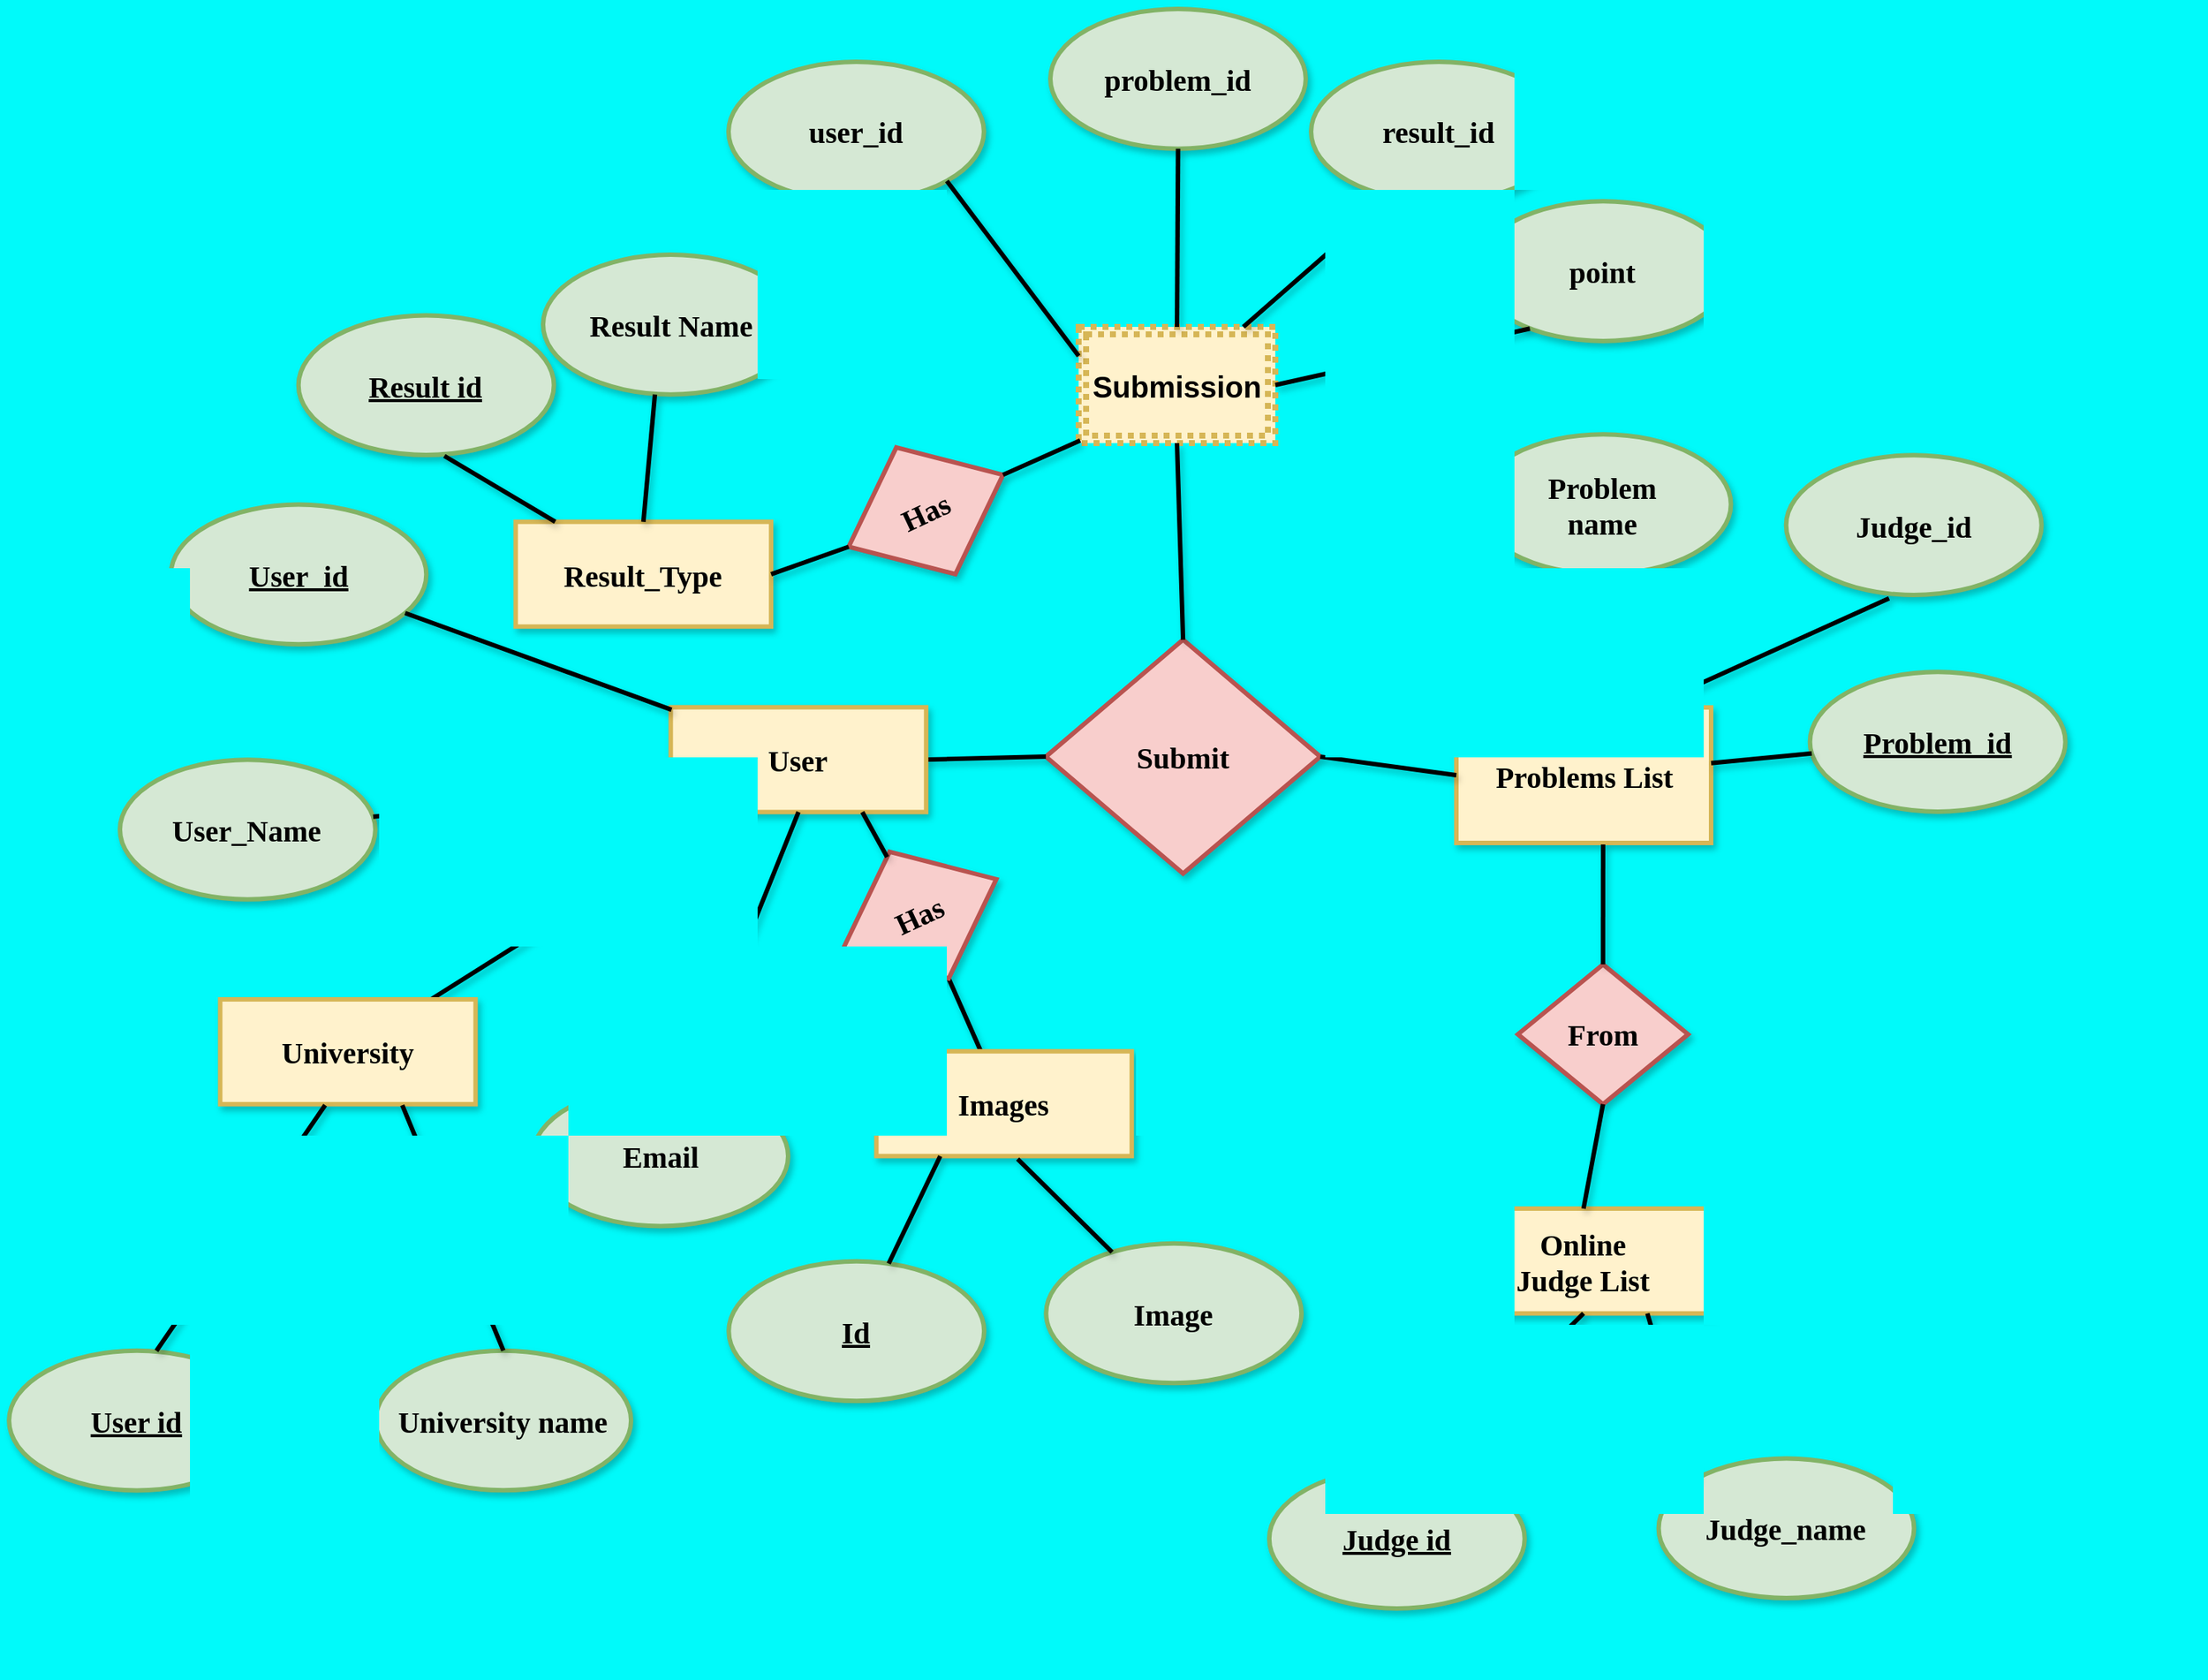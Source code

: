 <mxfile version="10.6.8" type="device"><diagram id="0YuUNa2tWiFBCtzYsMJe" name="Page-1"><mxGraphModel dx="2091" dy="2310" grid="1" gridSize="11" guides="1" tooltips="1" connect="1" arrows="1" fold="1" page="1" pageScale="1" pageWidth="827" pageHeight="1169" background="#00FAFA" math="0" shadow="0"><root><mxCell id="0"/><mxCell id="1" parent="0"/><mxCell id="yMEi7BMnp9DprMiWt30s-82" value="" style="group;fontSize=20;fontFamily=Georgia;" parent="1" vertex="1" connectable="0"><mxGeometry x="157" y="-16" width="1461.357" height="970" as="geometry"/></mxCell><mxCell id="yMEi7BMnp9DprMiWt30s-1" value="&lt;b style=&quot;font-size: 20px&quot;&gt;Result_Type&lt;/b&gt;" style="rounded=0;whiteSpace=wrap;html=1;fillColor=#fff2cc;strokeColor=#d6b656;strokeWidth=3;shadow=1;backgroundOutline=1;fontSize=20;fontFamily=Georgia;" parent="yMEi7BMnp9DprMiWt30s-82" vertex="1"><mxGeometry x="327.143" y="193.343" width="171.429" height="70.375" as="geometry"/></mxCell><mxCell id="yMEi7BMnp9DprMiWt30s-5" value="&lt;b&gt;Result Name&lt;/b&gt;&lt;br style=&quot;font-size: 20px&quot;&gt;" style="ellipse;whiteSpace=wrap;html=1;fillColor=#d5e8d4;strokeColor=#82b366;strokeWidth=3;shadow=1;backgroundOutline=1;fontSize=20;fontFamily=Georgia;" parent="yMEi7BMnp9DprMiWt30s-82" vertex="1"><mxGeometry x="345.5" y="14" width="171.429" height="93.833" as="geometry"/></mxCell><mxCell id="yMEi7BMnp9DprMiWt30s-6" value="&lt;b&gt;&lt;u&gt;Result id&lt;/u&gt;&lt;/b&gt;&lt;br style=&quot;font-size: 20px&quot;&gt;" style="ellipse;whiteSpace=wrap;html=1;fillColor=#d5e8d4;strokeColor=#82b366;strokeWidth=3;shadow=1;backgroundOutline=1;fontSize=20;fontFamily=Georgia;" parent="yMEi7BMnp9DprMiWt30s-82" vertex="1"><mxGeometry x="181.357" y="54.729" width="171.429" height="93.833" as="geometry"/></mxCell><mxCell id="yMEi7BMnp9DprMiWt30s-9" value="&lt;b style=&quot;font-size: 20px&quot;&gt;Submit&lt;/b&gt;" style="rhombus;whiteSpace=wrap;html=1;fillColor=#f8cecc;strokeColor=#b85450;strokeWidth=3;shadow=1;backgroundOutline=1;fontSize=20;fontFamily=Georgia;" parent="yMEi7BMnp9DprMiWt30s-82" vertex="1"><mxGeometry x="682.974" y="272.524" width="184.211" height="157.048" as="geometry"/></mxCell><mxCell id="yMEi7BMnp9DprMiWt30s-11" value="&lt;b&gt;Problems List&lt;/b&gt;&lt;br&gt;" style="rounded=0;whiteSpace=wrap;html=1;fillColor=#fff2cc;strokeColor=#d6b656;strokeWidth=3;shadow=1;backgroundOutline=1;fontSize=20;fontFamily=Georgia;" parent="yMEi7BMnp9DprMiWt30s-82" vertex="1"><mxGeometry x="958.5" y="318" width="171" height="91" as="geometry"/></mxCell><mxCell id="yMEi7BMnp9DprMiWt30s-12" value="&lt;b&gt;From&lt;/b&gt;&lt;br&gt;" style="rhombus;whiteSpace=wrap;html=1;fillColor=#f8cecc;strokeColor=#b85450;strokeWidth=3;shadow=1;backgroundOutline=1;fontSize=20;fontFamily=Georgia;" parent="yMEi7BMnp9DprMiWt30s-82" vertex="1"><mxGeometry x="999.786" y="490.549" width="114.286" height="93.833" as="geometry"/></mxCell><mxCell id="yMEi7BMnp9DprMiWt30s-18" value="&lt;u&gt;&lt;b&gt;Problem_id&lt;/b&gt;&lt;/u&gt;&lt;br&gt;" style="ellipse;whiteSpace=wrap;html=1;fillColor=#d5e8d4;strokeColor=#82b366;strokeWidth=3;shadow=1;backgroundOutline=1;fontSize=20;fontFamily=Georgia;" parent="yMEi7BMnp9DprMiWt30s-82" vertex="1"><mxGeometry x="1195.857" y="294.17" width="171.429" height="93.833" as="geometry"/></mxCell><mxCell id="yMEi7BMnp9DprMiWt30s-25" value="" style="endArrow=none;html=1;exitX=0.5;exitY=0;exitDx=0;exitDy=0;entryX=0.438;entryY=1;entryDx=0;entryDy=0;entryPerimeter=0;strokeWidth=3;shadow=1;backgroundOutline=1;fontSize=20;fontFamily=Georgia;" parent="yMEi7BMnp9DprMiWt30s-82" source="yMEi7BMnp9DprMiWt30s-1" target="yMEi7BMnp9DprMiWt30s-5" edge="1"><mxGeometry width="50" height="50" relative="1" as="geometry"><mxPoint x="735.714" y="152.479" as="sourcePoint"/><mxPoint x="807.143" y="93.833" as="targetPoint"/></mxGeometry></mxCell><mxCell id="yMEi7BMnp9DprMiWt30s-27" value="" style="endArrow=none;html=1;exitX=0.571;exitY=1.006;exitDx=0;exitDy=0;strokeWidth=3;shadow=1;backgroundOutline=1;fontSize=20;fontFamily=Georgia;exitPerimeter=0;" parent="yMEi7BMnp9DprMiWt30s-82" source="yMEi7BMnp9DprMiWt30s-6" target="yMEi7BMnp9DprMiWt30s-1" edge="1"><mxGeometry width="50" height="50" relative="1" as="geometry"><mxPoint x="600" y="269.77" as="sourcePoint"/><mxPoint x="657.143" y="152.479" as="targetPoint"/></mxGeometry></mxCell><mxCell id="yMEi7BMnp9DprMiWt30s-28" value="" style="endArrow=none;html=1;exitX=0.5;exitY=0;exitDx=0;exitDy=0;strokeWidth=3;shadow=1;backgroundOutline=1;fontSize=20;fontFamily=Georgia;" parent="yMEi7BMnp9DprMiWt30s-82" source="yMEi7BMnp9DprMiWt30s-12" edge="1"><mxGeometry width="50" height="50" relative="1" as="geometry"><mxPoint x="942.857" y="516.082" as="sourcePoint"/><mxPoint x="1057" y="410" as="targetPoint"/></mxGeometry></mxCell><mxCell id="yMEi7BMnp9DprMiWt30s-39" value="" style="endArrow=none;html=1;entryX=0;entryY=0.5;entryDx=0;entryDy=0;exitX=1;exitY=0.5;exitDx=0;exitDy=0;strokeWidth=3;shadow=1;backgroundOutline=1;fontSize=20;fontFamily=Georgia;" parent="yMEi7BMnp9DprMiWt30s-82" source="yMEi7BMnp9DprMiWt30s-9" target="yMEi7BMnp9DprMiWt30s-11" edge="1"><mxGeometry width="50" height="50" relative="1" as="geometry"><mxPoint x="871.429" y="363.603" as="sourcePoint"/><mxPoint x="928.571" y="246.312" as="targetPoint"/></mxGeometry></mxCell><mxCell id="yMEi7BMnp9DprMiWt30s-40" value="" style="endArrow=none;html=1;entryX=0;entryY=0.5;entryDx=0;entryDy=0;exitX=1;exitY=0.5;exitDx=0;exitDy=0;strokeWidth=3;shadow=1;backgroundOutline=1;fontSize=20;fontFamily=Georgia;" parent="yMEi7BMnp9DprMiWt30s-82" source="yMEi7BMnp9DprMiWt30s-42" target="yMEi7BMnp9DprMiWt30s-9" edge="1"><mxGeometry width="50" height="50" relative="1" as="geometry"><mxPoint x="516.711" y="346.561" as="sourcePoint"/><mxPoint x="677.237" y="354.479" as="targetPoint"/></mxGeometry></mxCell><mxCell id="yMEi7BMnp9DprMiWt30s-42" value="&lt;b style=&quot;font-size: 20px;&quot;&gt;User&lt;/b&gt;" style="rounded=0;whiteSpace=wrap;html=1;fillColor=#fff2cc;strokeColor=#d6b656;strokeWidth=3;shadow=1;backgroundOutline=1;fontSize=20;fontFamily=Georgia;" parent="yMEi7BMnp9DprMiWt30s-82" vertex="1"><mxGeometry x="431.214" y="317.866" width="171.429" height="70.375" as="geometry"/></mxCell><mxCell id="yMEi7BMnp9DprMiWt30s-43" value="&lt;b style=&quot;font-size: 20px&quot;&gt;&lt;span style=&quot;font-size: 20px&quot;&gt;Email&lt;/span&gt;&lt;/b&gt;" style="ellipse;whiteSpace=wrap;html=1;fillColor=#d5e8d4;strokeColor=#82b366;strokeWidth=3;shadow=1;backgroundOutline=1;fontSize=20;fontFamily=Georgia;" parent="yMEi7BMnp9DprMiWt30s-82" vertex="1"><mxGeometry x="338.571" y="572.382" width="171.429" height="93.833" as="geometry"/></mxCell><mxCell id="yMEi7BMnp9DprMiWt30s-44" value="&lt;b style=&quot;font-size: 20px&quot;&gt;&lt;u style=&quot;font-size: 20px&quot;&gt;User_id&lt;/u&gt;&lt;/b&gt;" style="ellipse;whiteSpace=wrap;html=1;fillColor=#d5e8d4;strokeColor=#82b366;strokeWidth=3;shadow=1;backgroundOutline=1;fontSize=20;fontFamily=Georgia;" parent="yMEi7BMnp9DprMiWt30s-82" vertex="1"><mxGeometry x="95.714" y="181.802" width="171.429" height="93.833" as="geometry"/></mxCell><mxCell id="yMEi7BMnp9DprMiWt30s-46" value="&lt;b style=&quot;font-size: 20px&quot;&gt;User_Name&lt;/b&gt;" style="ellipse;whiteSpace=wrap;html=1;fillColor=#d5e8d4;strokeColor=#82b366;strokeWidth=3;shadow=1;backgroundOutline=1;fontSize=20;fontFamily=Georgia;" parent="yMEi7BMnp9DprMiWt30s-82" vertex="1"><mxGeometry x="61.5" y="353.103" width="171.429" height="93.833" as="geometry"/></mxCell><mxCell id="yMEi7BMnp9DprMiWt30s-47" value="" style="endArrow=none;html=1;exitX=0.5;exitY=1;exitDx=0;exitDy=0;entryX=0.603;entryY=0.025;entryDx=0;entryDy=0;entryPerimeter=0;strokeWidth=3;shadow=1;backgroundOutline=1;fontSize=20;fontFamily=Georgia;" parent="yMEi7BMnp9DprMiWt30s-82" source="yMEi7BMnp9DprMiWt30s-42" target="yMEi7BMnp9DprMiWt30s-43" edge="1"><mxGeometry width="50" height="50" relative="1" as="geometry"><mxPoint x="350.0" y="430.459" as="sourcePoint"/><mxPoint x="421.429" y="371.814" as="targetPoint"/></mxGeometry></mxCell><mxCell id="yMEi7BMnp9DprMiWt30s-48" value="" style="endArrow=none;html=1;exitX=0.5;exitY=1;exitDx=0;exitDy=0;strokeWidth=3;shadow=1;backgroundOutline=1;fontSize=20;fontFamily=Georgia;" parent="yMEi7BMnp9DprMiWt30s-82" source="WWxYLB_xW0d7l3FvB5zc-78" target="WWxYLB_xW0d7l3FvB5zc-45" edge="1"><mxGeometry width="50" height="50" relative="1" as="geometry"><mxPoint x="517.143" y="369.468" as="sourcePoint"/><mxPoint x="601" y="510" as="targetPoint"/></mxGeometry></mxCell><mxCell id="yMEi7BMnp9DprMiWt30s-49" value="" style="endArrow=none;html=1;entryX=0.003;entryY=0.024;entryDx=0;entryDy=0;entryPerimeter=0;strokeWidth=3;shadow=1;backgroundOutline=1;fontSize=20;fontFamily=Georgia;" parent="yMEi7BMnp9DprMiWt30s-82" source="yMEi7BMnp9DprMiWt30s-44" target="yMEi7BMnp9DprMiWt30s-42" edge="1"><mxGeometry width="50" height="50" relative="1" as="geometry"><mxPoint x="214.286" y="547.751" as="sourcePoint"/><mxPoint x="271.429" y="430.459" as="targetPoint"/></mxGeometry></mxCell><mxCell id="yMEi7BMnp9DprMiWt30s-50" value="" style="endArrow=none;html=1;entryX=0;entryY=0.75;entryDx=0;entryDy=0;strokeWidth=3;shadow=1;backgroundOutline=1;fontSize=20;fontFamily=Georgia;" parent="yMEi7BMnp9DprMiWt30s-82" source="yMEi7BMnp9DprMiWt30s-46" target="yMEi7BMnp9DprMiWt30s-42" edge="1"><mxGeometry width="50" height="50" relative="1" as="geometry"><mxPoint x="228.571" y="559.48" as="sourcePoint"/><mxPoint x="285.714" y="442.189" as="targetPoint"/></mxGeometry></mxCell><mxCell id="yMEi7BMnp9DprMiWt30s-60" value="&lt;b style=&quot;font-size: 20px&quot;&gt;Online &lt;br&gt;Judge List&lt;/b&gt;" style="rounded=0;whiteSpace=wrap;html=1;fillColor=#fff2cc;strokeColor=#d6b656;strokeWidth=3;shadow=1;backgroundOutline=1;fontSize=20;fontFamily=Georgia;" parent="yMEi7BMnp9DprMiWt30s-82" vertex="1"><mxGeometry x="958.143" y="654.486" width="171.429" height="70.375" as="geometry"/></mxCell><mxCell id="yMEi7BMnp9DprMiWt30s-61" value="&lt;b style=&quot;font-size: 20px&quot;&gt;&lt;u&gt;Judge id&lt;/u&gt;&lt;/b&gt;" style="ellipse;whiteSpace=wrap;html=1;fillColor=#d5e8d4;strokeColor=#82b366;strokeWidth=3;shadow=1;backgroundOutline=1;fontSize=20;fontFamily=Georgia;" parent="yMEi7BMnp9DprMiWt30s-82" vertex="1"><mxGeometry x="832.929" y="829.167" width="171.429" height="93.833" as="geometry"/></mxCell><mxCell id="yMEi7BMnp9DprMiWt30s-63" value="&lt;b style=&quot;font-size: 20px&quot;&gt;Judge_name&lt;/b&gt;" style="ellipse;whiteSpace=wrap;html=1;fillColor=#d5e8d4;strokeColor=#82b366;strokeWidth=3;shadow=1;backgroundOutline=1;fontSize=20;fontFamily=Georgia;" parent="yMEi7BMnp9DprMiWt30s-82" vertex="1"><mxGeometry x="1094.286" y="822.213" width="171.429" height="93.833" as="geometry"/></mxCell><mxCell id="yMEi7BMnp9DprMiWt30s-65" value="" style="endArrow=none;html=1;exitX=0.5;exitY=1;exitDx=0;exitDy=0;entryX=0.603;entryY=0.025;entryDx=0;entryDy=0;entryPerimeter=0;strokeWidth=3;shadow=1;backgroundOutline=1;fontSize=20;fontFamily=Georgia;" parent="yMEi7BMnp9DprMiWt30s-82" source="yMEi7BMnp9DprMiWt30s-60" target="yMEi7BMnp9DprMiWt30s-61" edge="1"><mxGeometry width="50" height="50" relative="1" as="geometry"><mxPoint x="901.429" y="802.273" as="sourcePoint"/><mxPoint x="972.857" y="743.628" as="targetPoint"/></mxGeometry></mxCell><mxCell id="yMEi7BMnp9DprMiWt30s-66" value="" style="endArrow=none;html=1;exitX=0.75;exitY=1;exitDx=0;exitDy=0;entryX=0;entryY=0;entryDx=0;entryDy=0;strokeWidth=3;shadow=1;backgroundOutline=1;fontSize=20;fontFamily=Georgia;" parent="yMEi7BMnp9DprMiWt30s-82" source="yMEi7BMnp9DprMiWt30s-60" target="yMEi7BMnp9DprMiWt30s-63" edge="1"><mxGeometry width="50" height="50" relative="1" as="geometry"><mxPoint x="1068.571" y="741.282" as="sourcePoint"/><mxPoint x="1097.143" y="857.4" as="targetPoint"/></mxGeometry></mxCell><mxCell id="yMEi7BMnp9DprMiWt30s-69" value="" style="endArrow=none;html=1;entryX=0.5;entryY=1;entryDx=0;entryDy=0;exitX=0.5;exitY=0;exitDx=0;exitDy=0;strokeWidth=3;shadow=1;backgroundOutline=1;fontSize=20;fontFamily=Georgia;" parent="yMEi7BMnp9DprMiWt30s-82" source="yMEi7BMnp9DprMiWt30s-60" target="yMEi7BMnp9DprMiWt30s-12" edge="1"><mxGeometry width="50" height="50" relative="1" as="geometry"><mxPoint x="981.429" y="656.832" as="sourcePoint"/><mxPoint x="980.714" y="594.667" as="targetPoint"/></mxGeometry></mxCell><mxCell id="yMEi7BMnp9DprMiWt30s-74" value="" style="endArrow=none;html=1;strokeWidth=3;shadow=1;backgroundOutline=1;fontSize=20;fontFamily=Georgia;" parent="yMEi7BMnp9DprMiWt30s-82" source="yMEi7BMnp9DprMiWt30s-11" target="yMEi7BMnp9DprMiWt30s-18" edge="1"><mxGeometry width="50" height="50" relative="1" as="geometry"><mxPoint x="1118.571" y="293.229" as="sourcePoint"/><mxPoint x="1117.143" y="178.283" as="targetPoint"/></mxGeometry></mxCell><mxCell id="yMEi7BMnp9DprMiWt30s-80" value="" style="endArrow=none;html=1;strokeWidth=3;shadow=1;backgroundOutline=1;fontSize=20;fontFamily=Georgia;entryX=0.226;entryY=1;entryDx=0;entryDy=0;entryPerimeter=0;" parent="yMEi7BMnp9DprMiWt30s-82" source="tb_WR025Y2Q6gj4gT-23-206" target="yMEi7BMnp9DprMiWt30s-42" edge="1"><mxGeometry width="50" height="50" relative="1" as="geometry"><mxPoint x="183.437" y="544.879" as="sourcePoint"/><mxPoint x="384.286" y="500.248" as="targetPoint"/></mxGeometry></mxCell><mxCell id="tb_WR025Y2Q6gj4gT-23-206" value="&lt;b&gt;University&lt;/b&gt;&lt;br&gt;" style="rounded=0;whiteSpace=wrap;html=1;fillColor=#fff2cc;strokeColor=#d6b656;strokeWidth=3;shadow=1;backgroundOutline=1;fontSize=20;fontFamily=Georgia;" parent="yMEi7BMnp9DprMiWt30s-82" vertex="1"><mxGeometry x="128.786" y="514.014" width="171.429" height="70.375" as="geometry"/></mxCell><mxCell id="tb_WR025Y2Q6gj4gT-23-253" value="&lt;b style=&quot;font-size: 20px&quot;&gt;&lt;span style=&quot;font-size: 20px&quot;&gt;&lt;u&gt;User id&lt;/u&gt;&lt;/span&gt;&lt;/b&gt;" style="ellipse;whiteSpace=wrap;html=1;fillColor=#d5e8d4;strokeColor=#82b366;strokeWidth=3;shadow=1;backgroundOutline=1;fontSize=20;fontFamily=Georgia;" parent="yMEi7BMnp9DprMiWt30s-82" vertex="1"><mxGeometry x="-12.929" y="749.882" width="171.429" height="93.833" as="geometry"/></mxCell><mxCell id="tb_WR025Y2Q6gj4gT-23-254" value="&lt;b style=&quot;font-size: 20px&quot;&gt;University name&lt;/b&gt;" style="ellipse;whiteSpace=wrap;html=1;fillColor=#d5e8d4;strokeColor=#82b366;strokeWidth=3;shadow=1;backgroundOutline=1;fontSize=20;fontFamily=Georgia;" parent="yMEi7BMnp9DprMiWt30s-82" vertex="1"><mxGeometry x="233.143" y="749.853" width="171.429" height="93.833" as="geometry"/></mxCell><mxCell id="tb_WR025Y2Q6gj4gT-23-255" value="" style="endArrow=none;html=1;strokeWidth=3;shadow=1;backgroundOutline=1;fontSize=20;fontFamily=Georgia;entryX=0.411;entryY=1.009;entryDx=0;entryDy=0;entryPerimeter=0;" parent="yMEi7BMnp9DprMiWt30s-82" target="tb_WR025Y2Q6gj4gT-23-206" edge="1"><mxGeometry width="50" height="50" relative="1" as="geometry"><mxPoint x="86" y="750" as="sourcePoint"/><mxPoint x="334.865" y="574.241" as="targetPoint"/></mxGeometry></mxCell><mxCell id="tb_WR025Y2Q6gj4gT-23-256" value="" style="endArrow=none;html=1;strokeWidth=3;shadow=1;backgroundOutline=1;fontSize=20;fontFamily=Georgia;exitX=0.5;exitY=0;exitDx=0;exitDy=0;entryX=0.713;entryY=1.009;entryDx=0;entryDy=0;entryPerimeter=0;" parent="yMEi7BMnp9DprMiWt30s-82" source="tb_WR025Y2Q6gj4gT-23-254" target="tb_WR025Y2Q6gj4gT-23-206" edge="1"><mxGeometry width="50" height="50" relative="1" as="geometry"><mxPoint x="233.063" y="750.014" as="sourcePoint"/><mxPoint x="482.365" y="589.241" as="targetPoint"/></mxGeometry></mxCell><mxCell id="tb_WR025Y2Q6gj4gT-23-345" value="&lt;b&gt;Has&lt;/b&gt;&lt;br&gt;" style="rhombus;whiteSpace=wrap;html=1;fillColor=#f8cecc;strokeColor=#b85450;strokeWidth=3;shadow=1;backgroundOutline=1;fontSize=20;fontFamily=Georgia;rotation=-25;" parent="yMEi7BMnp9DprMiWt30s-82" vertex="1"><mxGeometry x="545.286" y="139.049" width="114.286" height="93.833" as="geometry"/></mxCell><mxCell id="YMfsTStzRHVUA-seyM2w-1" value="&lt;b&gt;Problem&lt;br&gt;name&lt;/b&gt;" style="ellipse;whiteSpace=wrap;html=1;fillColor=#d5e8d4;strokeColor=#82b366;strokeWidth=3;shadow=1;backgroundOutline=1;fontSize=20;fontFamily=Georgia;" parent="yMEi7BMnp9DprMiWt30s-82" vertex="1"><mxGeometry x="971.357" y="134.67" width="171.429" height="93.833" as="geometry"/></mxCell><mxCell id="YMfsTStzRHVUA-seyM2w-2" value="" style="endArrow=none;html=1;entryX=0.5;entryY=1;entryDx=0;entryDy=0;strokeWidth=3;shadow=1;backgroundOutline=1;fontSize=20;fontFamily=Georgia;" parent="yMEi7BMnp9DprMiWt30s-82" source="yMEi7BMnp9DprMiWt30s-11" target="YMfsTStzRHVUA-seyM2w-1" edge="1"><mxGeometry width="50" height="50" relative="1" as="geometry"><mxPoint x="1018" y="311.5" as="sourcePoint"/><mxPoint x="1084" y="221" as="targetPoint"/></mxGeometry></mxCell><mxCell id="WWxYLB_xW0d7l3FvB5zc-45" value="&lt;b style=&quot;font-size: 20px&quot;&gt;Images&lt;/b&gt;" style="rounded=0;whiteSpace=wrap;html=1;fillColor=#fff2cc;strokeColor=#d6b656;strokeWidth=3;shadow=1;backgroundOutline=1;fontSize=20;fontFamily=Georgia;" vertex="1" parent="yMEi7BMnp9DprMiWt30s-82"><mxGeometry x="569.214" y="548.866" width="171.429" height="70.375" as="geometry"/></mxCell><mxCell id="WWxYLB_xW0d7l3FvB5zc-46" value="&lt;b style=&quot;font-size: 20px&quot;&gt;&lt;u&gt;Id&lt;/u&gt;&lt;/b&gt;" style="ellipse;whiteSpace=wrap;html=1;fillColor=#d5e8d4;strokeColor=#82b366;strokeWidth=3;shadow=1;backgroundOutline=1;fontSize=20;fontFamily=Georgia;" vertex="1" parent="yMEi7BMnp9DprMiWt30s-82"><mxGeometry x="470.143" y="689.853" width="171.429" height="93.833" as="geometry"/></mxCell><mxCell id="WWxYLB_xW0d7l3FvB5zc-47" value="&lt;b style=&quot;font-size: 20px&quot;&gt;Image&lt;/b&gt;" style="ellipse;whiteSpace=wrap;html=1;fillColor=#d5e8d4;strokeColor=#82b366;strokeWidth=3;shadow=1;backgroundOutline=1;fontSize=20;fontFamily=Georgia;" vertex="1" parent="yMEi7BMnp9DprMiWt30s-82"><mxGeometry x="683.143" y="677.853" width="171.429" height="93.833" as="geometry"/></mxCell><mxCell id="WWxYLB_xW0d7l3FvB5zc-49" value="" style="endArrow=none;html=1;exitX=0.25;exitY=1;exitDx=0;exitDy=0;strokeWidth=3;shadow=1;backgroundOutline=1;fontSize=20;fontFamily=Georgia;" edge="1" parent="yMEi7BMnp9DprMiWt30s-82" source="WWxYLB_xW0d7l3FvB5zc-45" target="WWxYLB_xW0d7l3FvB5zc-46"><mxGeometry width="50" height="50" relative="1" as="geometry"><mxPoint x="536.5" y="538.5" as="sourcePoint"/><mxPoint x="614.391" y="699.366" as="targetPoint"/></mxGeometry></mxCell><mxCell id="WWxYLB_xW0d7l3FvB5zc-48" value="" style="endArrow=none;html=1;exitX=0.553;exitY=1.028;exitDx=0;exitDy=0;strokeWidth=3;shadow=1;backgroundOutline=1;fontSize=20;fontFamily=Georgia;exitPerimeter=0;" edge="1" parent="yMEi7BMnp9DprMiWt30s-82" source="WWxYLB_xW0d7l3FvB5zc-45" target="WWxYLB_xW0d7l3FvB5zc-47"><mxGeometry width="50" height="50" relative="1" as="geometry"><mxPoint x="670" y="525.5" as="sourcePoint"/><mxPoint x="756" y="674" as="targetPoint"/></mxGeometry></mxCell><mxCell id="WWxYLB_xW0d7l3FvB5zc-51" value="&lt;b&gt;Judge_id&lt;/b&gt;&lt;br&gt;" style="ellipse;whiteSpace=wrap;html=1;fillColor=#d5e8d4;strokeColor=#82b366;strokeWidth=3;shadow=1;backgroundOutline=1;fontSize=20;fontFamily=Georgia;" vertex="1" parent="yMEi7BMnp9DprMiWt30s-82"><mxGeometry x="1179.857" y="148.67" width="171.429" height="93.833" as="geometry"/></mxCell><mxCell id="WWxYLB_xW0d7l3FvB5zc-52" value="" style="endArrow=none;html=1;entryX=0.403;entryY=1.024;entryDx=0;entryDy=0;strokeWidth=3;shadow=1;backgroundOutline=1;fontSize=20;fontFamily=Georgia;entryPerimeter=0;exitX=0.75;exitY=0;exitDx=0;exitDy=0;" edge="1" parent="yMEi7BMnp9DprMiWt30s-82" source="yMEi7BMnp9DprMiWt30s-11" target="WWxYLB_xW0d7l3FvB5zc-51"><mxGeometry width="50" height="50" relative="1" as="geometry"><mxPoint x="1038" y="311" as="sourcePoint"/><mxPoint x="1137.5" y="246" as="targetPoint"/></mxGeometry></mxCell><mxCell id="WWxYLB_xW0d7l3FvB5zc-54" value="&lt;b&gt;&lt;font style=&quot;font-size: 20px&quot;&gt;Submission&lt;/font&gt;&lt;/b&gt;" style="shape=ext;double=1;rounded=0;whiteSpace=wrap;html=1;fillColor=#fff2cc;strokeColor=#d6b656;strokeWidth=4;perimeterSpacing=0;dashed=1;dashPattern=1 1;" vertex="1" parent="yMEi7BMnp9DprMiWt30s-82"><mxGeometry x="705" y="62.5" width="132" height="78" as="geometry"/></mxCell><mxCell id="WWxYLB_xW0d7l3FvB5zc-72" value="" style="endArrow=none;html=1;entryX=1;entryY=0.5;entryDx=0;entryDy=0;strokeWidth=3;shadow=1;backgroundOutline=1;fontSize=20;fontFamily=Georgia;exitX=0;exitY=0.5;exitDx=0;exitDy=0;" edge="1" parent="yMEi7BMnp9DprMiWt30s-82" source="tb_WR025Y2Q6gj4gT-23-345" target="yMEi7BMnp9DprMiWt30s-1"><mxGeometry width="50" height="50" relative="1" as="geometry"><mxPoint x="737" y="170" as="sourcePoint"/><mxPoint x="494" y="266" as="targetPoint"/></mxGeometry></mxCell><mxCell id="WWxYLB_xW0d7l3FvB5zc-71" value="" style="endArrow=none;html=1;strokeWidth=3;shadow=1;backgroundOutline=1;fontSize=20;fontFamily=Georgia;exitX=0.008;exitY=0.978;exitDx=0;exitDy=0;exitPerimeter=0;entryX=1;entryY=0.5;entryDx=0;entryDy=0;" edge="1" parent="yMEi7BMnp9DprMiWt30s-82" source="WWxYLB_xW0d7l3FvB5zc-54" target="tb_WR025Y2Q6gj4gT-23-345"><mxGeometry width="50" height="50" relative="1" as="geometry"><mxPoint x="837" y="69" as="sourcePoint"/><mxPoint x="657" y="157" as="targetPoint"/></mxGeometry></mxCell><mxCell id="WWxYLB_xW0d7l3FvB5zc-77" value="" style="endArrow=none;html=1;entryX=0.5;entryY=0;entryDx=0;entryDy=0;strokeWidth=3;shadow=1;backgroundOutline=1;fontSize=20;fontFamily=Georgia;exitX=0.5;exitY=1;exitDx=0;exitDy=0;" edge="1" parent="yMEi7BMnp9DprMiWt30s-82" source="WWxYLB_xW0d7l3FvB5zc-54" target="yMEi7BMnp9DprMiWt30s-9"><mxGeometry width="50" height="50" relative="1" as="geometry"><mxPoint x="933" y="133.5" as="sourcePoint"/><mxPoint x="690" y="229.5" as="targetPoint"/></mxGeometry></mxCell><mxCell id="WWxYLB_xW0d7l3FvB5zc-78" value="&lt;b&gt;Has&lt;/b&gt;&lt;br&gt;" style="rhombus;whiteSpace=wrap;html=1;fillColor=#f8cecc;strokeColor=#b85450;strokeWidth=3;shadow=1;backgroundOutline=1;fontSize=20;fontFamily=Georgia;rotation=-25;" vertex="1" parent="yMEi7BMnp9DprMiWt30s-82"><mxGeometry x="540.786" y="410.549" width="114.286" height="93.833" as="geometry"/></mxCell><mxCell id="WWxYLB_xW0d7l3FvB5zc-79" value="" style="endArrow=none;html=1;exitX=0.75;exitY=1;exitDx=0;exitDy=0;strokeWidth=3;shadow=1;backgroundOutline=1;fontSize=20;fontFamily=Georgia;" edge="1" parent="yMEi7BMnp9DprMiWt30s-82" source="yMEi7BMnp9DprMiWt30s-42" target="WWxYLB_xW0d7l3FvB5zc-78"><mxGeometry width="50" height="50" relative="1" as="geometry"><mxPoint x="717" y="363" as="sourcePoint"/><mxPoint x="794.891" y="523.866" as="targetPoint"/></mxGeometry></mxCell><mxCell id="WWxYLB_xW0d7l3FvB5zc-62" value="&lt;b&gt;point&lt;/b&gt;&lt;br&gt;" style="ellipse;whiteSpace=wrap;html=1;fillColor=#d5e8d4;strokeColor=#82b366;strokeWidth=3;shadow=1;backgroundOutline=1;fontSize=20;fontFamily=Georgia;" vertex="1" parent="yMEi7BMnp9DprMiWt30s-82"><mxGeometry x="971.357" y="-21.83" width="171.429" height="93.833" as="geometry"/></mxCell><mxCell id="WWxYLB_xW0d7l3FvB5zc-64" value="" style="endArrow=none;html=1;entryX=1;entryY=0.5;entryDx=0;entryDy=0;strokeWidth=3;shadow=1;backgroundOutline=1;fontSize=20;fontFamily=Georgia;exitX=0.213;exitY=0.911;exitDx=0;exitDy=0;exitPerimeter=0;" edge="1" parent="yMEi7BMnp9DprMiWt30s-82" source="WWxYLB_xW0d7l3FvB5zc-62" target="WWxYLB_xW0d7l3FvB5zc-54"><mxGeometry width="50" height="50" relative="1" as="geometry"><mxPoint x="888" y="223" as="sourcePoint"/><mxPoint x="898.5" y="134.5" as="targetPoint"/></mxGeometry></mxCell><mxCell id="WWxYLB_xW0d7l3FvB5zc-56" value="&lt;b&gt;problem_id&lt;/b&gt;&lt;br style=&quot;font-size: 20px&quot;&gt;" style="ellipse;whiteSpace=wrap;html=1;fillColor=#d5e8d4;strokeColor=#82b366;strokeWidth=3;shadow=1;backgroundOutline=1;fontSize=20;fontFamily=Georgia;" vertex="1" parent="1"><mxGeometry x="843.0" y="-167" width="171.429" height="93.833" as="geometry"/></mxCell><mxCell id="WWxYLB_xW0d7l3FvB5zc-57" value="&lt;b&gt;result_id&lt;/b&gt;&lt;br style=&quot;font-size: 20px&quot;&gt;" style="ellipse;whiteSpace=wrap;html=1;fillColor=#d5e8d4;strokeColor=#82b366;strokeWidth=3;shadow=1;backgroundOutline=1;fontSize=20;fontFamily=Georgia;" vertex="1" parent="1"><mxGeometry x="1018.0" y="-131.5" width="171.429" height="93.833" as="geometry"/></mxCell><mxCell id="WWxYLB_xW0d7l3FvB5zc-60" value="" style="endArrow=none;html=1;entryX=0.301;entryY=0.991;entryDx=0;entryDy=0;strokeWidth=3;shadow=1;backgroundOutline=1;fontSize=20;fontFamily=Georgia;entryPerimeter=0;" edge="1" parent="1" source="WWxYLB_xW0d7l3FvB5zc-54" target="WWxYLB_xW0d7l3FvB5zc-57"><mxGeometry width="50" height="50" relative="1" as="geometry"><mxPoint x="982.535" y="162.514" as="sourcePoint"/><mxPoint x="1019.5" y="76" as="targetPoint"/></mxGeometry></mxCell><mxCell id="WWxYLB_xW0d7l3FvB5zc-55" value="&lt;b&gt;user_id&lt;/b&gt;&lt;br style=&quot;font-size: 20px&quot;&gt;" style="ellipse;whiteSpace=wrap;html=1;fillColor=#d5e8d4;strokeColor=#82b366;strokeWidth=3;shadow=1;backgroundOutline=1;fontSize=20;fontFamily=Georgia;" vertex="1" parent="1"><mxGeometry x="627.0" y="-131.5" width="171.429" height="93.833" as="geometry"/></mxCell><mxCell id="WWxYLB_xW0d7l3FvB5zc-59" value="" style="endArrow=none;html=1;entryX=1;entryY=1;entryDx=0;entryDy=0;strokeWidth=3;shadow=1;backgroundOutline=1;fontSize=20;fontFamily=Georgia;exitX=0;exitY=0.25;exitDx=0;exitDy=0;" edge="1" parent="1" source="WWxYLB_xW0d7l3FvB5zc-54" target="WWxYLB_xW0d7l3FvB5zc-55"><mxGeometry width="50" height="50" relative="1" as="geometry"><mxPoint x="858" y="207" as="sourcePoint"/><mxPoint x="845" y="141" as="targetPoint"/></mxGeometry></mxCell><mxCell id="WWxYLB_xW0d7l3FvB5zc-61" value="" style="endArrow=none;html=1;strokeWidth=3;shadow=1;backgroundOutline=1;fontSize=20;fontFamily=Georgia;exitX=0.5;exitY=0;exitDx=0;exitDy=0;entryX=0.5;entryY=1;entryDx=0;entryDy=0;" edge="1" parent="1" source="WWxYLB_xW0d7l3FvB5zc-54" target="WWxYLB_xW0d7l3FvB5zc-56"><mxGeometry width="50" height="50" relative="1" as="geometry"><mxPoint x="908.5" y="47" as="sourcePoint"/><mxPoint x="947.5" y="-30" as="targetPoint"/></mxGeometry></mxCell></root></mxGraphModel></diagram></mxfile>